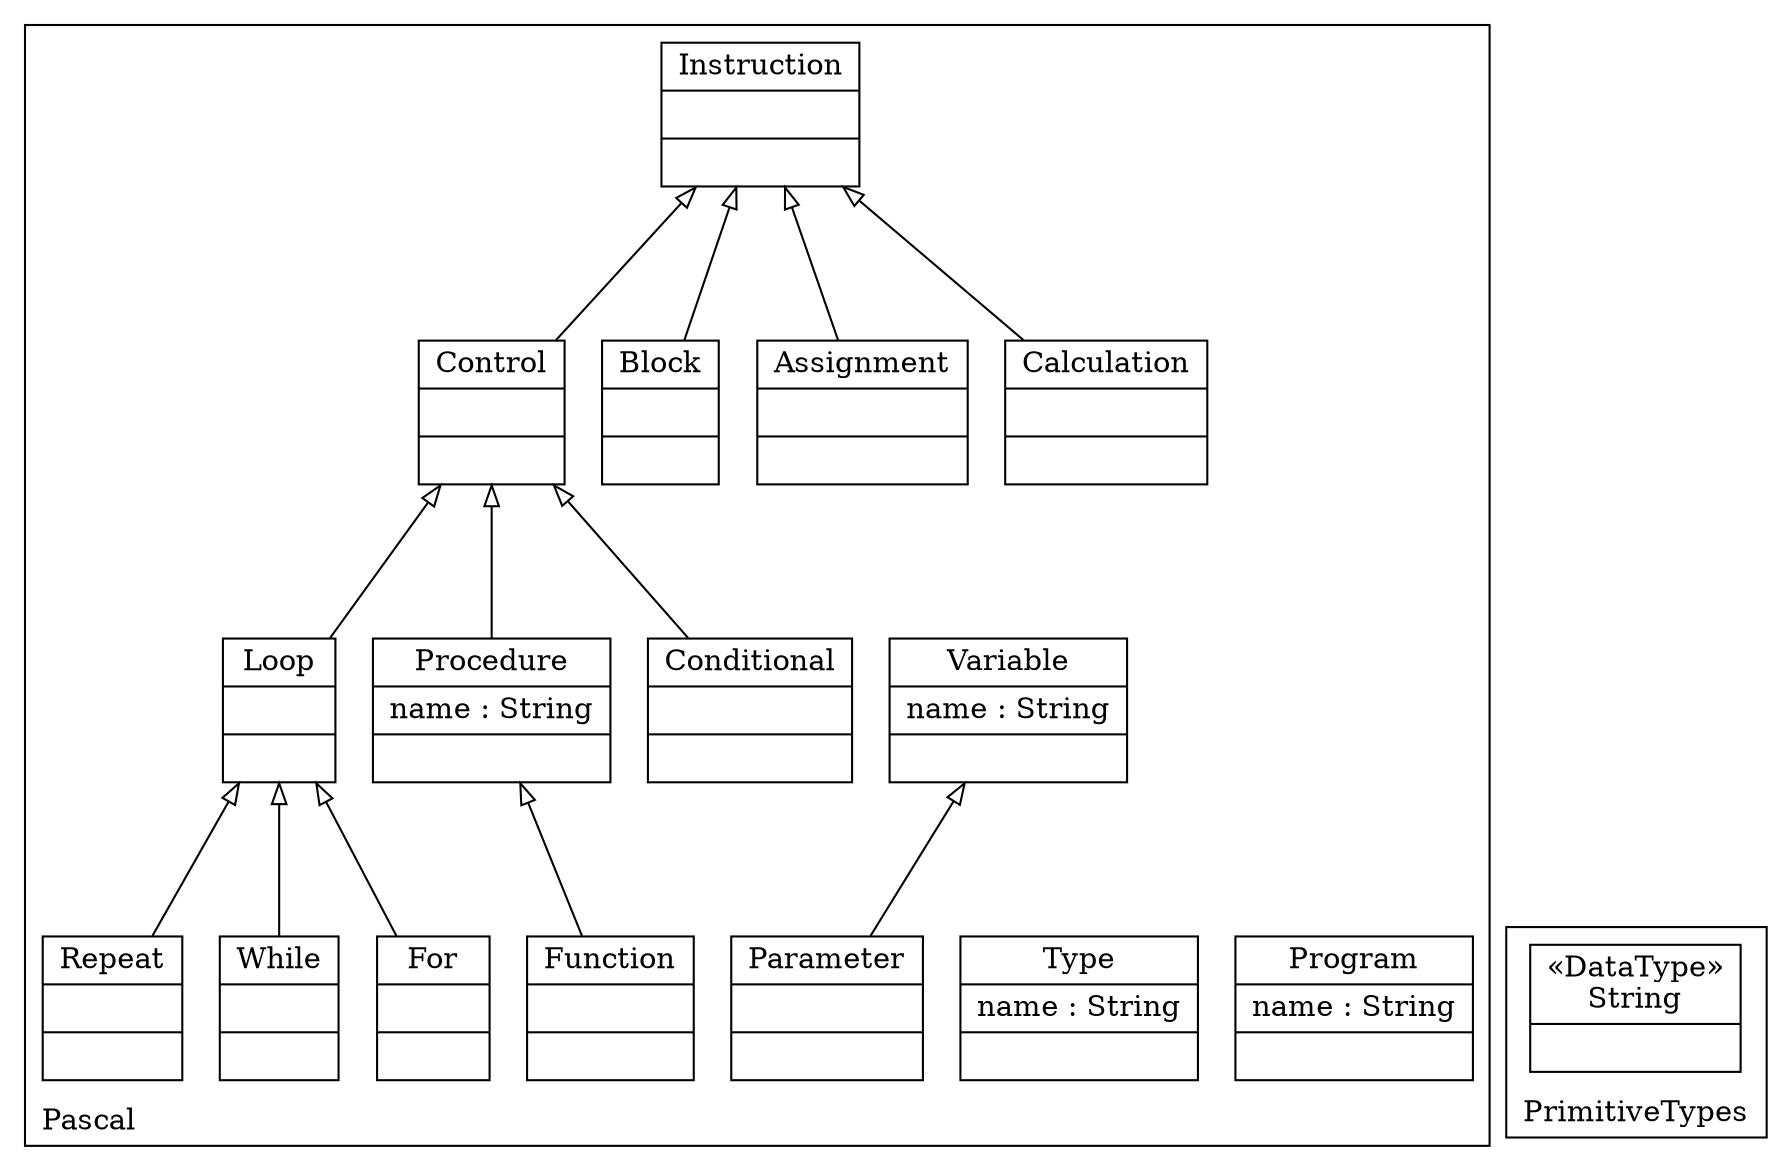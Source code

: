 digraph "KM3 Model in DOT" {
graph[rankdir=BT,labeljust=l,labelloc=t,nodeSep=0.75,compound=true];
 subgraph "cluster_Pascal"{
labelloc=t
color=black
label=Pascal
 node[shape=record];
Program[label="{Program|name : String| }"]
;
 node[shape=record];
Variable[label="{Variable|name : String| }"]
;
 node[shape=record];
Type[label="{Type|name : String| }"]
;
 node[shape=record];
Parameter[label="{Parameter| | }"]
 Parameter->Variable[arrowhead=onormal,group=Variable,minlen=2,constraint=true,]
;
 node[shape=record];
Instruction[label="{Instruction| | }"]
;
 node[shape=record];
Calculation[label="{Calculation| | }"]
 Calculation->Instruction[arrowhead=onormal,group=Instruction,minlen=2,constraint=true,]
;
 node[shape=record];
Control[label="{Control| | }"]
 Control->Instruction[arrowhead=onormal,group=Instruction,minlen=2,constraint=true,]
;
 node[shape=record];
Assignment[label="{Assignment| | }"]
 Assignment->Instruction[arrowhead=onormal,group=Instruction,minlen=2,constraint=true,]
;
 node[shape=record];
Block[label="{Block| | }"]
 Block->Instruction[arrowhead=onormal,group=Instruction,minlen=2,constraint=true,]
;
 node[shape=record];
Conditional[label="{Conditional| | }"]
 Conditional->Control[arrowhead=onormal,group=Control,minlen=2,constraint=true,]
;
 node[shape=record];
Loop[label="{Loop| | }"]
 Loop->Control[arrowhead=onormal,group=Control,minlen=2,constraint=true,]
;
 node[shape=record];
Procedure[label="{Procedure|name : String| }"]
 Procedure->Control[arrowhead=onormal,group=Control,minlen=2,constraint=true,]
;
 node[shape=record];
Function[label="{Function| | }"]
 Function->Procedure[arrowhead=onormal,group=Procedure,minlen=2,constraint=true,]
;
 node[shape=record];
For[label="{For| | }"]
 For->Loop[arrowhead=onormal,group=Loop,minlen=2,constraint=true,]
;
 node[shape=record];
While[label="{While| | }"]
 While->Loop[arrowhead=onormal,group=Loop,minlen=2,constraint=true,]
;
 node[shape=record];
Repeat[label="{Repeat| | }"]
 Repeat->Loop[arrowhead=onormal,group=Loop,minlen=2,constraint=true,]
;

} subgraph "cluster_PrimitiveTypes"{
labelloc=t
color=black
label=PrimitiveTypes
 node[shape=record];
String[label="{&#171;DataType&#187;\nString|}"]
;

}
}